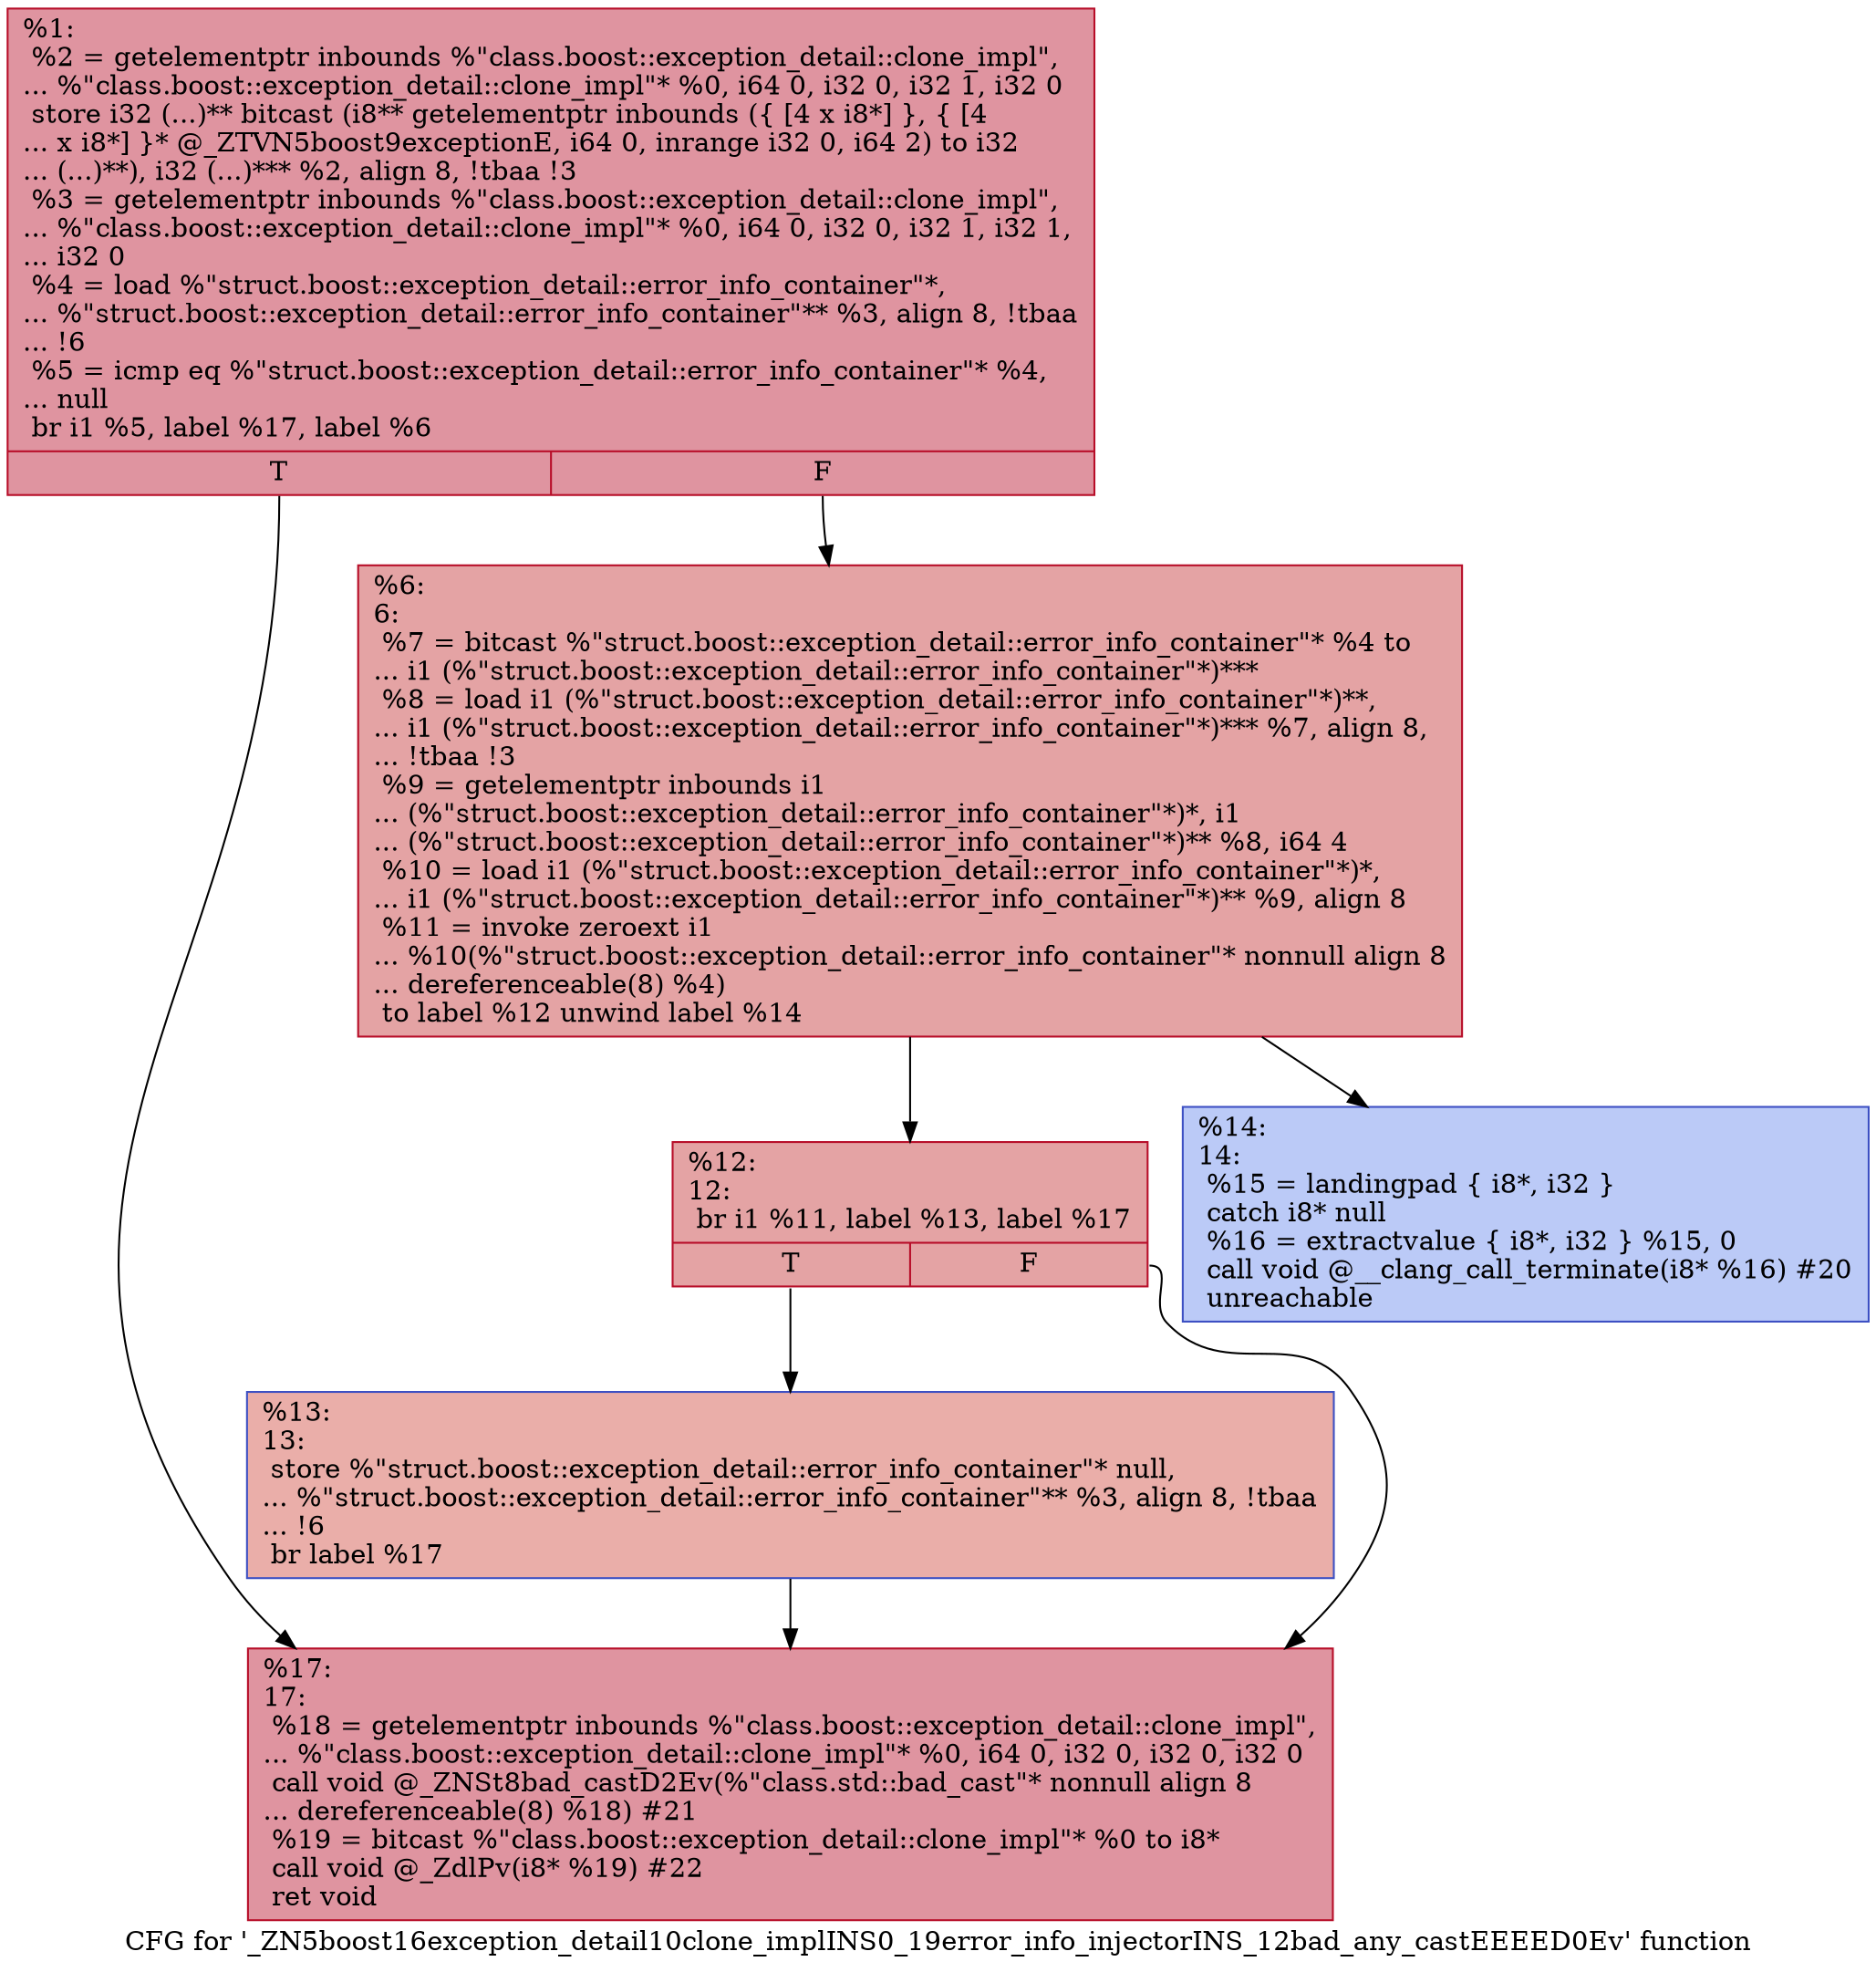 digraph "CFG for '_ZN5boost16exception_detail10clone_implINS0_19error_info_injectorINS_12bad_any_castEEEED0Ev' function" {
	label="CFG for '_ZN5boost16exception_detail10clone_implINS0_19error_info_injectorINS_12bad_any_castEEEED0Ev' function";

	Node0x557e589c3f90 [shape=record,color="#b70d28ff", style=filled, fillcolor="#b70d2870",label="{%1:\l  %2 = getelementptr inbounds %\"class.boost::exception_detail::clone_impl\",\l... %\"class.boost::exception_detail::clone_impl\"* %0, i64 0, i32 0, i32 1, i32 0\l  store i32 (...)** bitcast (i8** getelementptr inbounds (\{ [4 x i8*] \}, \{ [4\l... x i8*] \}* @_ZTVN5boost9exceptionE, i64 0, inrange i32 0, i64 2) to i32\l... (...)**), i32 (...)*** %2, align 8, !tbaa !3\l  %3 = getelementptr inbounds %\"class.boost::exception_detail::clone_impl\",\l... %\"class.boost::exception_detail::clone_impl\"* %0, i64 0, i32 0, i32 1, i32 1,\l... i32 0\l  %4 = load %\"struct.boost::exception_detail::error_info_container\"*,\l... %\"struct.boost::exception_detail::error_info_container\"** %3, align 8, !tbaa\l... !6\l  %5 = icmp eq %\"struct.boost::exception_detail::error_info_container\"* %4,\l... null\l  br i1 %5, label %17, label %6\l|{<s0>T|<s1>F}}"];
	Node0x557e589c3f90:s0 -> Node0x557e589c4340;
	Node0x557e589c3f90:s1 -> Node0x557e589c4390;
	Node0x557e589c4390 [shape=record,color="#b70d28ff", style=filled, fillcolor="#c32e3170",label="{%6:\l6:                                                \l  %7 = bitcast %\"struct.boost::exception_detail::error_info_container\"* %4 to\l... i1 (%\"struct.boost::exception_detail::error_info_container\"*)***\l  %8 = load i1 (%\"struct.boost::exception_detail::error_info_container\"*)**,\l... i1 (%\"struct.boost::exception_detail::error_info_container\"*)*** %7, align 8,\l... !tbaa !3\l  %9 = getelementptr inbounds i1\l... (%\"struct.boost::exception_detail::error_info_container\"*)*, i1\l... (%\"struct.boost::exception_detail::error_info_container\"*)** %8, i64 4\l  %10 = load i1 (%\"struct.boost::exception_detail::error_info_container\"*)*,\l... i1 (%\"struct.boost::exception_detail::error_info_container\"*)** %9, align 8\l  %11 = invoke zeroext i1\l... %10(%\"struct.boost::exception_detail::error_info_container\"* nonnull align 8\l... dereferenceable(8) %4)\l          to label %12 unwind label %14\l}"];
	Node0x557e589c4390 -> Node0x557e589c4260;
	Node0x557e589c4390 -> Node0x557e589c46a0;
	Node0x557e589c4260 [shape=record,color="#b70d28ff", style=filled, fillcolor="#c32e3170",label="{%12:\l12:                                               \l  br i1 %11, label %13, label %17\l|{<s0>T|<s1>F}}"];
	Node0x557e589c4260:s0 -> Node0x557e589c4820;
	Node0x557e589c4260:s1 -> Node0x557e589c4340;
	Node0x557e589c4820 [shape=record,color="#3d50c3ff", style=filled, fillcolor="#d0473d70",label="{%13:\l13:                                               \l  store %\"struct.boost::exception_detail::error_info_container\"* null,\l... %\"struct.boost::exception_detail::error_info_container\"** %3, align 8, !tbaa\l... !6\l  br label %17\l}"];
	Node0x557e589c4820 -> Node0x557e589c4340;
	Node0x557e589c46a0 [shape=record,color="#3d50c3ff", style=filled, fillcolor="#6687ed70",label="{%14:\l14:                                               \l  %15 = landingpad \{ i8*, i32 \}\l          catch i8* null\l  %16 = extractvalue \{ i8*, i32 \} %15, 0\l  call void @__clang_call_terminate(i8* %16) #20\l  unreachable\l}"];
	Node0x557e589c4340 [shape=record,color="#b70d28ff", style=filled, fillcolor="#b70d2870",label="{%17:\l17:                                               \l  %18 = getelementptr inbounds %\"class.boost::exception_detail::clone_impl\",\l... %\"class.boost::exception_detail::clone_impl\"* %0, i64 0, i32 0, i32 0, i32 0\l  call void @_ZNSt8bad_castD2Ev(%\"class.std::bad_cast\"* nonnull align 8\l... dereferenceable(8) %18) #21\l  %19 = bitcast %\"class.boost::exception_detail::clone_impl\"* %0 to i8*\l  call void @_ZdlPv(i8* %19) #22\l  ret void\l}"];
}
